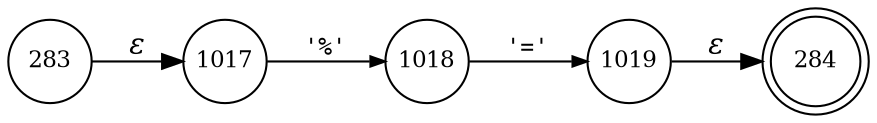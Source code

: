 digraph ATN {
rankdir=LR;
s284[fontsize=11, label="284", shape=doublecircle, fixedsize=true, width=.6];
s1017[fontsize=11,label="1017", shape=circle, fixedsize=true, width=.55, peripheries=1];
s1018[fontsize=11,label="1018", shape=circle, fixedsize=true, width=.55, peripheries=1];
s283[fontsize=11,label="283", shape=circle, fixedsize=true, width=.55, peripheries=1];
s1019[fontsize=11,label="1019", shape=circle, fixedsize=true, width=.55, peripheries=1];
s283 -> s1017 [fontname="Times-Italic", label="&epsilon;"];
s1017 -> s1018 [fontsize=11, fontname="Courier", arrowsize=.7, label = "'%'", arrowhead = normal];
s1018 -> s1019 [fontsize=11, fontname="Courier", arrowsize=.7, label = "'='", arrowhead = normal];
s1019 -> s284 [fontname="Times-Italic", label="&epsilon;"];
}